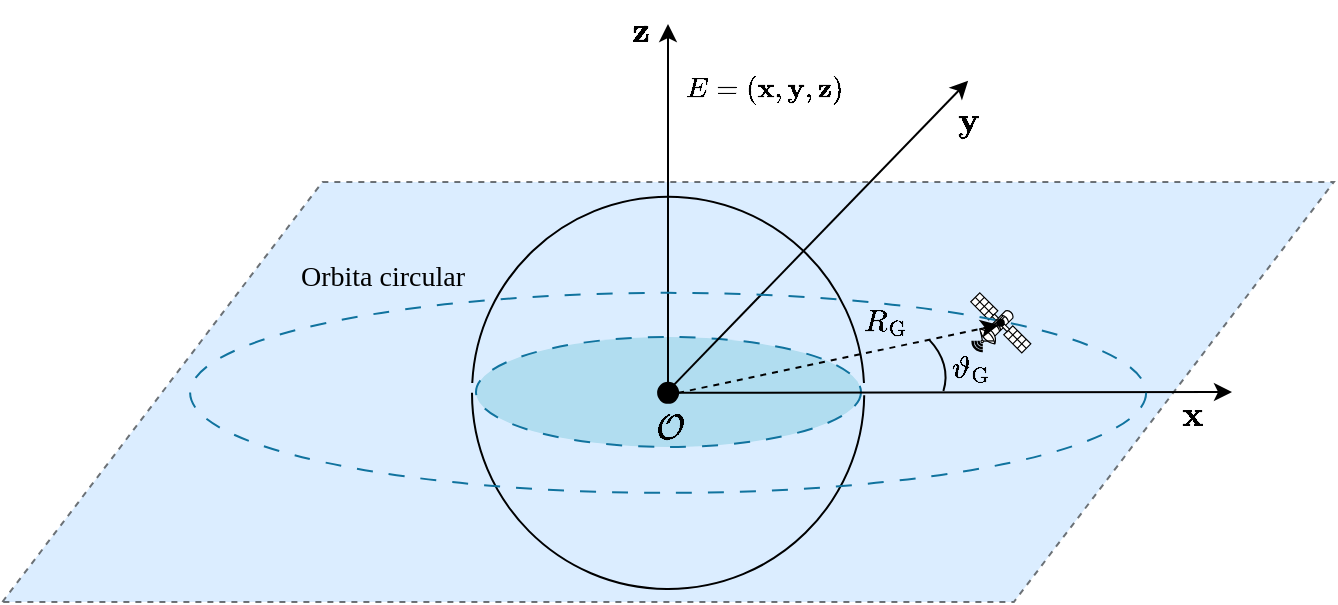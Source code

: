 <mxfile version="24.7.17">
  <diagram name="Página-1" id="10GCCWQGifZFRaaoWlo6">
    <mxGraphModel dx="950" dy="581" grid="1" gridSize="10" guides="1" tooltips="1" connect="1" arrows="1" fold="1" page="1" pageScale="1" pageWidth="827" pageHeight="1169" math="1" shadow="0">
      <root>
        <mxCell id="0" />
        <mxCell id="1" parent="0" />
        <mxCell id="kz_pgR6OQenhqP_WjOgS-2" value="" style="shape=parallelogram;perimeter=parallelogramPerimeter;whiteSpace=wrap;html=1;fixedSize=1;size=160;fillColor=#cce5ff;strokeColor=#36393d;opacity=70;dashed=1;" vertex="1" parent="1">
          <mxGeometry x="105.18" y="490" width="665.75" height="210" as="geometry" />
        </mxCell>
        <mxCell id="kz_pgR6OQenhqP_WjOgS-5" value="" style="verticalLabelPosition=bottom;verticalAlign=top;html=1;shape=mxgraph.basic.arc;startAngle=0.252;endAngle=0.75;aspect=fixed;" vertex="1" parent="1">
          <mxGeometry x="340" y="497.37" width="196.12" height="196.12" as="geometry" />
        </mxCell>
        <mxCell id="kz_pgR6OQenhqP_WjOgS-3" value="" style="ellipse;whiteSpace=wrap;html=1;dashed=1;dashPattern=8 8;fillColor=#b1ddf0;strokeColor=#10739e;" vertex="1" parent="1">
          <mxGeometry x="342" y="567.5" width="192.5" height="55" as="geometry" />
        </mxCell>
        <mxCell id="kz_pgR6OQenhqP_WjOgS-7" value="" style="verticalLabelPosition=bottom;verticalAlign=top;html=1;shape=mxgraph.basic.arc;startAngle=0.758;endAngle=0.242;aspect=fixed;" vertex="1" parent="1">
          <mxGeometry x="340" y="497.37" width="196.12" height="196.12" as="geometry" />
        </mxCell>
        <mxCell id="kz_pgR6OQenhqP_WjOgS-8" value="" style="ellipse;whiteSpace=wrap;html=1;aspect=fixed;fillColor=#000000;" vertex="1" parent="1">
          <mxGeometry x="433.06" y="590.43" width="10" height="10" as="geometry" />
        </mxCell>
        <mxCell id="kz_pgR6OQenhqP_WjOgS-9" value="$$\mathcal{O}$$" style="text;html=1;align=center;verticalAlign=middle;resizable=1;points=[];autosize=1;strokeColor=none;fillColor=none;fontSize=15;" vertex="1" parent="1">
          <mxGeometry x="419.25" y="598.43" width="40" height="30" as="geometry" />
        </mxCell>
        <mxCell id="kz_pgR6OQenhqP_WjOgS-10" value="" style="endArrow=classic;html=1;rounded=0;exitX=0.5;exitY=0;exitDx=0;exitDy=0;" edge="1" parent="1">
          <mxGeometry width="50" height="50" relative="1" as="geometry">
            <mxPoint x="438" y="591.43" as="sourcePoint" />
            <mxPoint x="438" y="411" as="targetPoint" />
          </mxGeometry>
        </mxCell>
        <mxCell id="kz_pgR6OQenhqP_WjOgS-11" value="" style="endArrow=classic;html=1;rounded=0;exitX=1;exitY=0.5;exitDx=0;exitDy=0;" edge="1" parent="1" source="kz_pgR6OQenhqP_WjOgS-8">
          <mxGeometry width="50" height="50" relative="1" as="geometry">
            <mxPoint x="610" y="460" as="sourcePoint" />
            <mxPoint x="720" y="595" as="targetPoint" />
          </mxGeometry>
        </mxCell>
        <mxCell id="kz_pgR6OQenhqP_WjOgS-12" value="" style="endArrow=classic;html=1;rounded=0;exitX=1;exitY=0.5;exitDx=0;exitDy=0;" edge="1" parent="1">
          <mxGeometry width="50" height="50" relative="1" as="geometry">
            <mxPoint x="438.06" y="594.43" as="sourcePoint" />
            <mxPoint x="588.06" y="439.43" as="targetPoint" />
          </mxGeometry>
        </mxCell>
        <mxCell id="kz_pgR6OQenhqP_WjOgS-14" value="$$\mathbf{x}$$" style="text;html=1;align=center;verticalAlign=middle;resizable=1;points=[];autosize=1;strokeColor=none;fillColor=none;fontSize=15;" vertex="1" parent="1">
          <mxGeometry x="640" y="591.0" width="120" height="30" as="geometry" />
        </mxCell>
        <mxCell id="kz_pgR6OQenhqP_WjOgS-15" value="$$\mathbf{y}$$" style="text;html=1;align=center;verticalAlign=middle;resizable=1;points=[];autosize=1;strokeColor=none;fillColor=none;fontSize=15;" vertex="1" parent="1">
          <mxGeometry x="528" y="444" width="120" height="30" as="geometry" />
        </mxCell>
        <mxCell id="kz_pgR6OQenhqP_WjOgS-17" value="$$\mathbf{z}$$" style="text;html=1;align=center;verticalAlign=middle;resizable=1;points=[];autosize=1;strokeColor=none;fillColor=none;fontSize=15;" vertex="1" parent="1">
          <mxGeometry x="410.06" y="399" width="27" height="30" as="geometry" />
        </mxCell>
        <mxCell id="kz_pgR6OQenhqP_WjOgS-18" value="" style="verticalAlign=top;verticalLabelPosition=bottom;labelPosition=center;align=center;html=1;outlineConnect=0;gradientDirection=north;strokeWidth=2;shape=mxgraph.networks.satellite;aspect=fixed;" vertex="1" parent="1">
          <mxGeometry x="589.4" y="545.43" width="30" height="30" as="geometry" />
        </mxCell>
        <mxCell id="kz_pgR6OQenhqP_WjOgS-21" style="rounded=0;orthogonalLoop=1;jettySize=auto;html=1;exitX=1;exitY=0.5;exitDx=0;exitDy=0;dashed=1;entryX=0;entryY=1;entryDx=0;entryDy=0;" edge="1" parent="1" source="kz_pgR6OQenhqP_WjOgS-8" target="kz_pgR6OQenhqP_WjOgS-22">
          <mxGeometry relative="1" as="geometry">
            <mxPoint x="399.996" y="632.124" as="sourcePoint" />
            <mxPoint x="628.4" y="500.23" as="targetPoint" />
          </mxGeometry>
        </mxCell>
        <mxCell id="kz_pgR6OQenhqP_WjOgS-22" value="" style="ellipse;whiteSpace=wrap;html=1;aspect=fixed;fillColor=#000000;" vertex="1" parent="1">
          <mxGeometry x="602.9" y="558.93" width="3" height="3" as="geometry" />
        </mxCell>
        <mxCell id="kz_pgR6OQenhqP_WjOgS-24" value="" style="verticalLabelPosition=bottom;verticalAlign=top;html=1;shape=mxgraph.basic.arc;startAngle=0.161;endAngle=0.282;" vertex="1" parent="1">
          <mxGeometry x="470" y="552.5" width="106.78" height="70" as="geometry" />
        </mxCell>
        <mxCell id="kz_pgR6OQenhqP_WjOgS-25" value="$$R_{\mathrm{G}}$$" style="text;html=1;align=center;verticalAlign=middle;resizable=1;points=[];autosize=1;strokeColor=none;fillColor=none;fontSize=13;" vertex="1" parent="1">
          <mxGeometry x="528" y="545.43" width="35" height="30" as="geometry" />
        </mxCell>
        <mxCell id="kz_pgR6OQenhqP_WjOgS-26" value="$$\vartheta_{\mathrm{G}}$$" style="text;html=1;align=center;verticalAlign=middle;resizable=1;points=[];autosize=1;strokeColor=none;fillColor=none;fontSize=13;" vertex="1" parent="1">
          <mxGeometry x="573.9" y="567.5" width="31" height="30" as="geometry" />
        </mxCell>
        <mxCell id="kz_pgR6OQenhqP_WjOgS-27" value="$$E=(\mathbf{x},\mathbf{y},\mathbf{z})$$" style="text;html=1;align=center;verticalAlign=middle;resizable=1;points=[];autosize=1;strokeColor=none;fillColor=none;" vertex="1" parent="1">
          <mxGeometry x="433.06" y="429" width="105.78" height="30" as="geometry" />
        </mxCell>
        <mxCell id="kz_pgR6OQenhqP_WjOgS-23" value="" style="ellipse;whiteSpace=wrap;html=1;dashed=1;dashPattern=8 8;fillColor=none;strokeColor=#10739e;" vertex="1" parent="1">
          <mxGeometry x="199.06" y="545.43" width="478" height="100" as="geometry" />
        </mxCell>
        <mxCell id="kz_pgR6OQenhqP_WjOgS-29" value="Orbita circular" style="text;html=1;align=center;verticalAlign=middle;resizable=0;points=[];autosize=1;strokeColor=none;fillColor=none;fontFamily=Times New Roman;fontSize=14;" vertex="1" parent="1">
          <mxGeometry x="240" y="522.5" width="110" height="30" as="geometry" />
        </mxCell>
      </root>
    </mxGraphModel>
  </diagram>
</mxfile>
